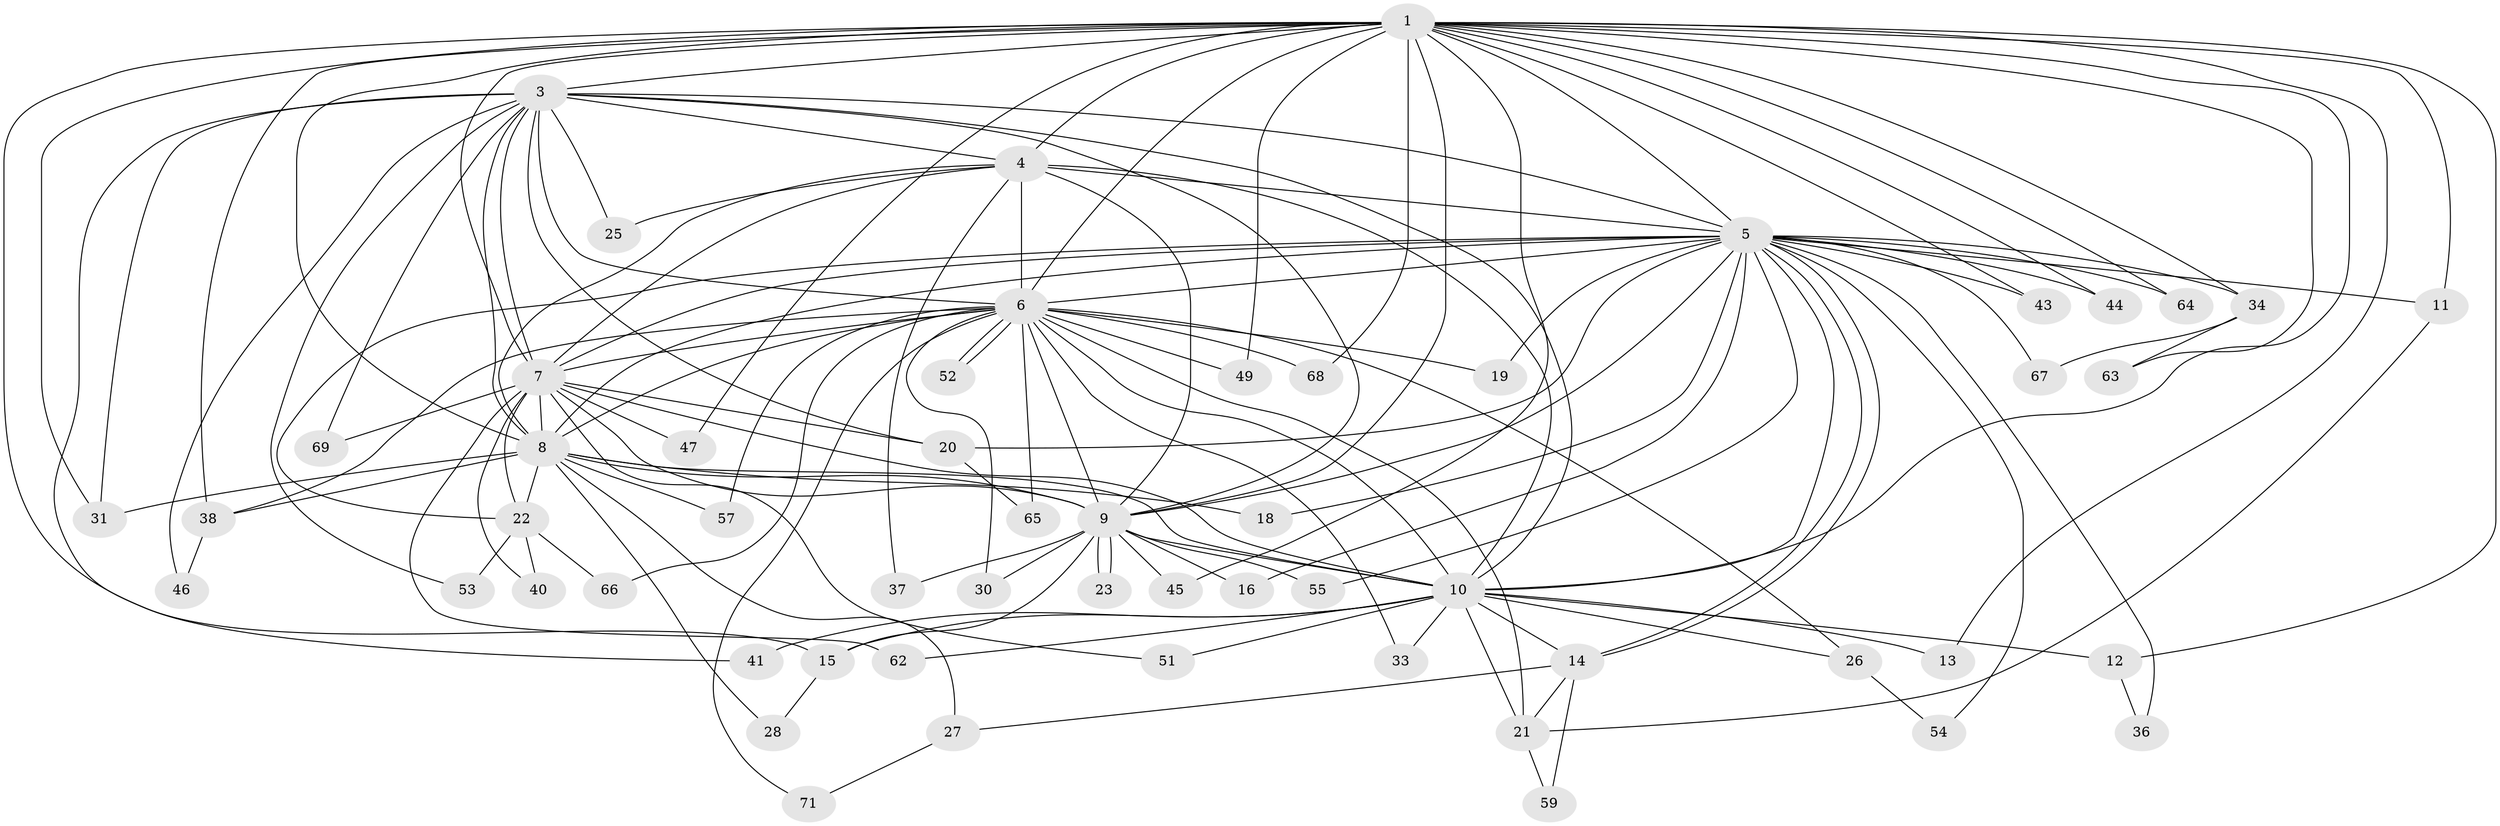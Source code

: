 // Generated by graph-tools (version 1.1) at 2025/51/02/27/25 19:51:52]
// undirected, 56 vertices, 138 edges
graph export_dot {
graph [start="1"]
  node [color=gray90,style=filled];
  1 [super="+2"];
  3 [super="+39"];
  4 [super="+35"];
  5 [super="+60"];
  6 [super="+42"];
  7 [super="+17"];
  8 [super="+48"];
  9 [super="+56"];
  10 [super="+32"];
  11;
  12;
  13;
  14 [super="+61"];
  15 [super="+50"];
  16;
  18;
  19;
  20;
  21 [super="+24"];
  22 [super="+29"];
  23;
  25;
  26;
  27;
  28;
  30;
  31 [super="+58"];
  33;
  34;
  36;
  37;
  38 [super="+70"];
  40;
  41;
  43;
  44;
  45;
  46;
  47;
  49;
  51;
  52;
  53;
  54;
  55;
  57;
  59;
  62;
  63;
  64;
  65;
  66;
  67;
  68;
  69;
  71;
  1 -- 3 [weight=2];
  1 -- 4 [weight=2];
  1 -- 5 [weight=2];
  1 -- 6 [weight=2];
  1 -- 7 [weight=2];
  1 -- 8 [weight=2];
  1 -- 9 [weight=2];
  1 -- 10 [weight=2];
  1 -- 47;
  1 -- 49;
  1 -- 63;
  1 -- 64;
  1 -- 11;
  1 -- 12;
  1 -- 13;
  1 -- 68;
  1 -- 31;
  1 -- 34;
  1 -- 38;
  1 -- 43;
  1 -- 44;
  1 -- 45;
  1 -- 15;
  3 -- 4 [weight=2];
  3 -- 5;
  3 -- 6;
  3 -- 7;
  3 -- 8 [weight=2];
  3 -- 9;
  3 -- 10;
  3 -- 20;
  3 -- 25;
  3 -- 31;
  3 -- 46;
  3 -- 53;
  3 -- 69;
  3 -- 41;
  4 -- 5;
  4 -- 6 [weight=2];
  4 -- 7;
  4 -- 8;
  4 -- 9;
  4 -- 10;
  4 -- 25;
  4 -- 37;
  5 -- 6;
  5 -- 7;
  5 -- 8;
  5 -- 9;
  5 -- 10;
  5 -- 11;
  5 -- 14;
  5 -- 14;
  5 -- 16;
  5 -- 18;
  5 -- 19;
  5 -- 22;
  5 -- 34;
  5 -- 36;
  5 -- 43;
  5 -- 44;
  5 -- 54;
  5 -- 55;
  5 -- 64;
  5 -- 67;
  5 -- 20;
  6 -- 7;
  6 -- 8;
  6 -- 9 [weight=2];
  6 -- 10;
  6 -- 19;
  6 -- 26;
  6 -- 30;
  6 -- 33;
  6 -- 38;
  6 -- 49;
  6 -- 52;
  6 -- 52;
  6 -- 57;
  6 -- 65;
  6 -- 66;
  6 -- 68;
  6 -- 71;
  6 -- 21;
  7 -- 8;
  7 -- 9;
  7 -- 10 [weight=2];
  7 -- 40;
  7 -- 47;
  7 -- 51;
  7 -- 62;
  7 -- 69;
  7 -- 22;
  7 -- 20;
  8 -- 9;
  8 -- 10;
  8 -- 18;
  8 -- 22;
  8 -- 27;
  8 -- 28;
  8 -- 57;
  8 -- 38;
  8 -- 31;
  9 -- 10;
  9 -- 15;
  9 -- 16;
  9 -- 23;
  9 -- 23;
  9 -- 30;
  9 -- 37;
  9 -- 45;
  9 -- 55;
  10 -- 12;
  10 -- 13;
  10 -- 15;
  10 -- 21;
  10 -- 26;
  10 -- 33;
  10 -- 41;
  10 -- 62;
  10 -- 51;
  10 -- 14;
  11 -- 21;
  12 -- 36;
  14 -- 27;
  14 -- 59;
  14 -- 21;
  15 -- 28;
  20 -- 65;
  21 -- 59;
  22 -- 53;
  22 -- 66;
  22 -- 40;
  26 -- 54;
  27 -- 71;
  34 -- 63;
  34 -- 67;
  38 -- 46;
}
